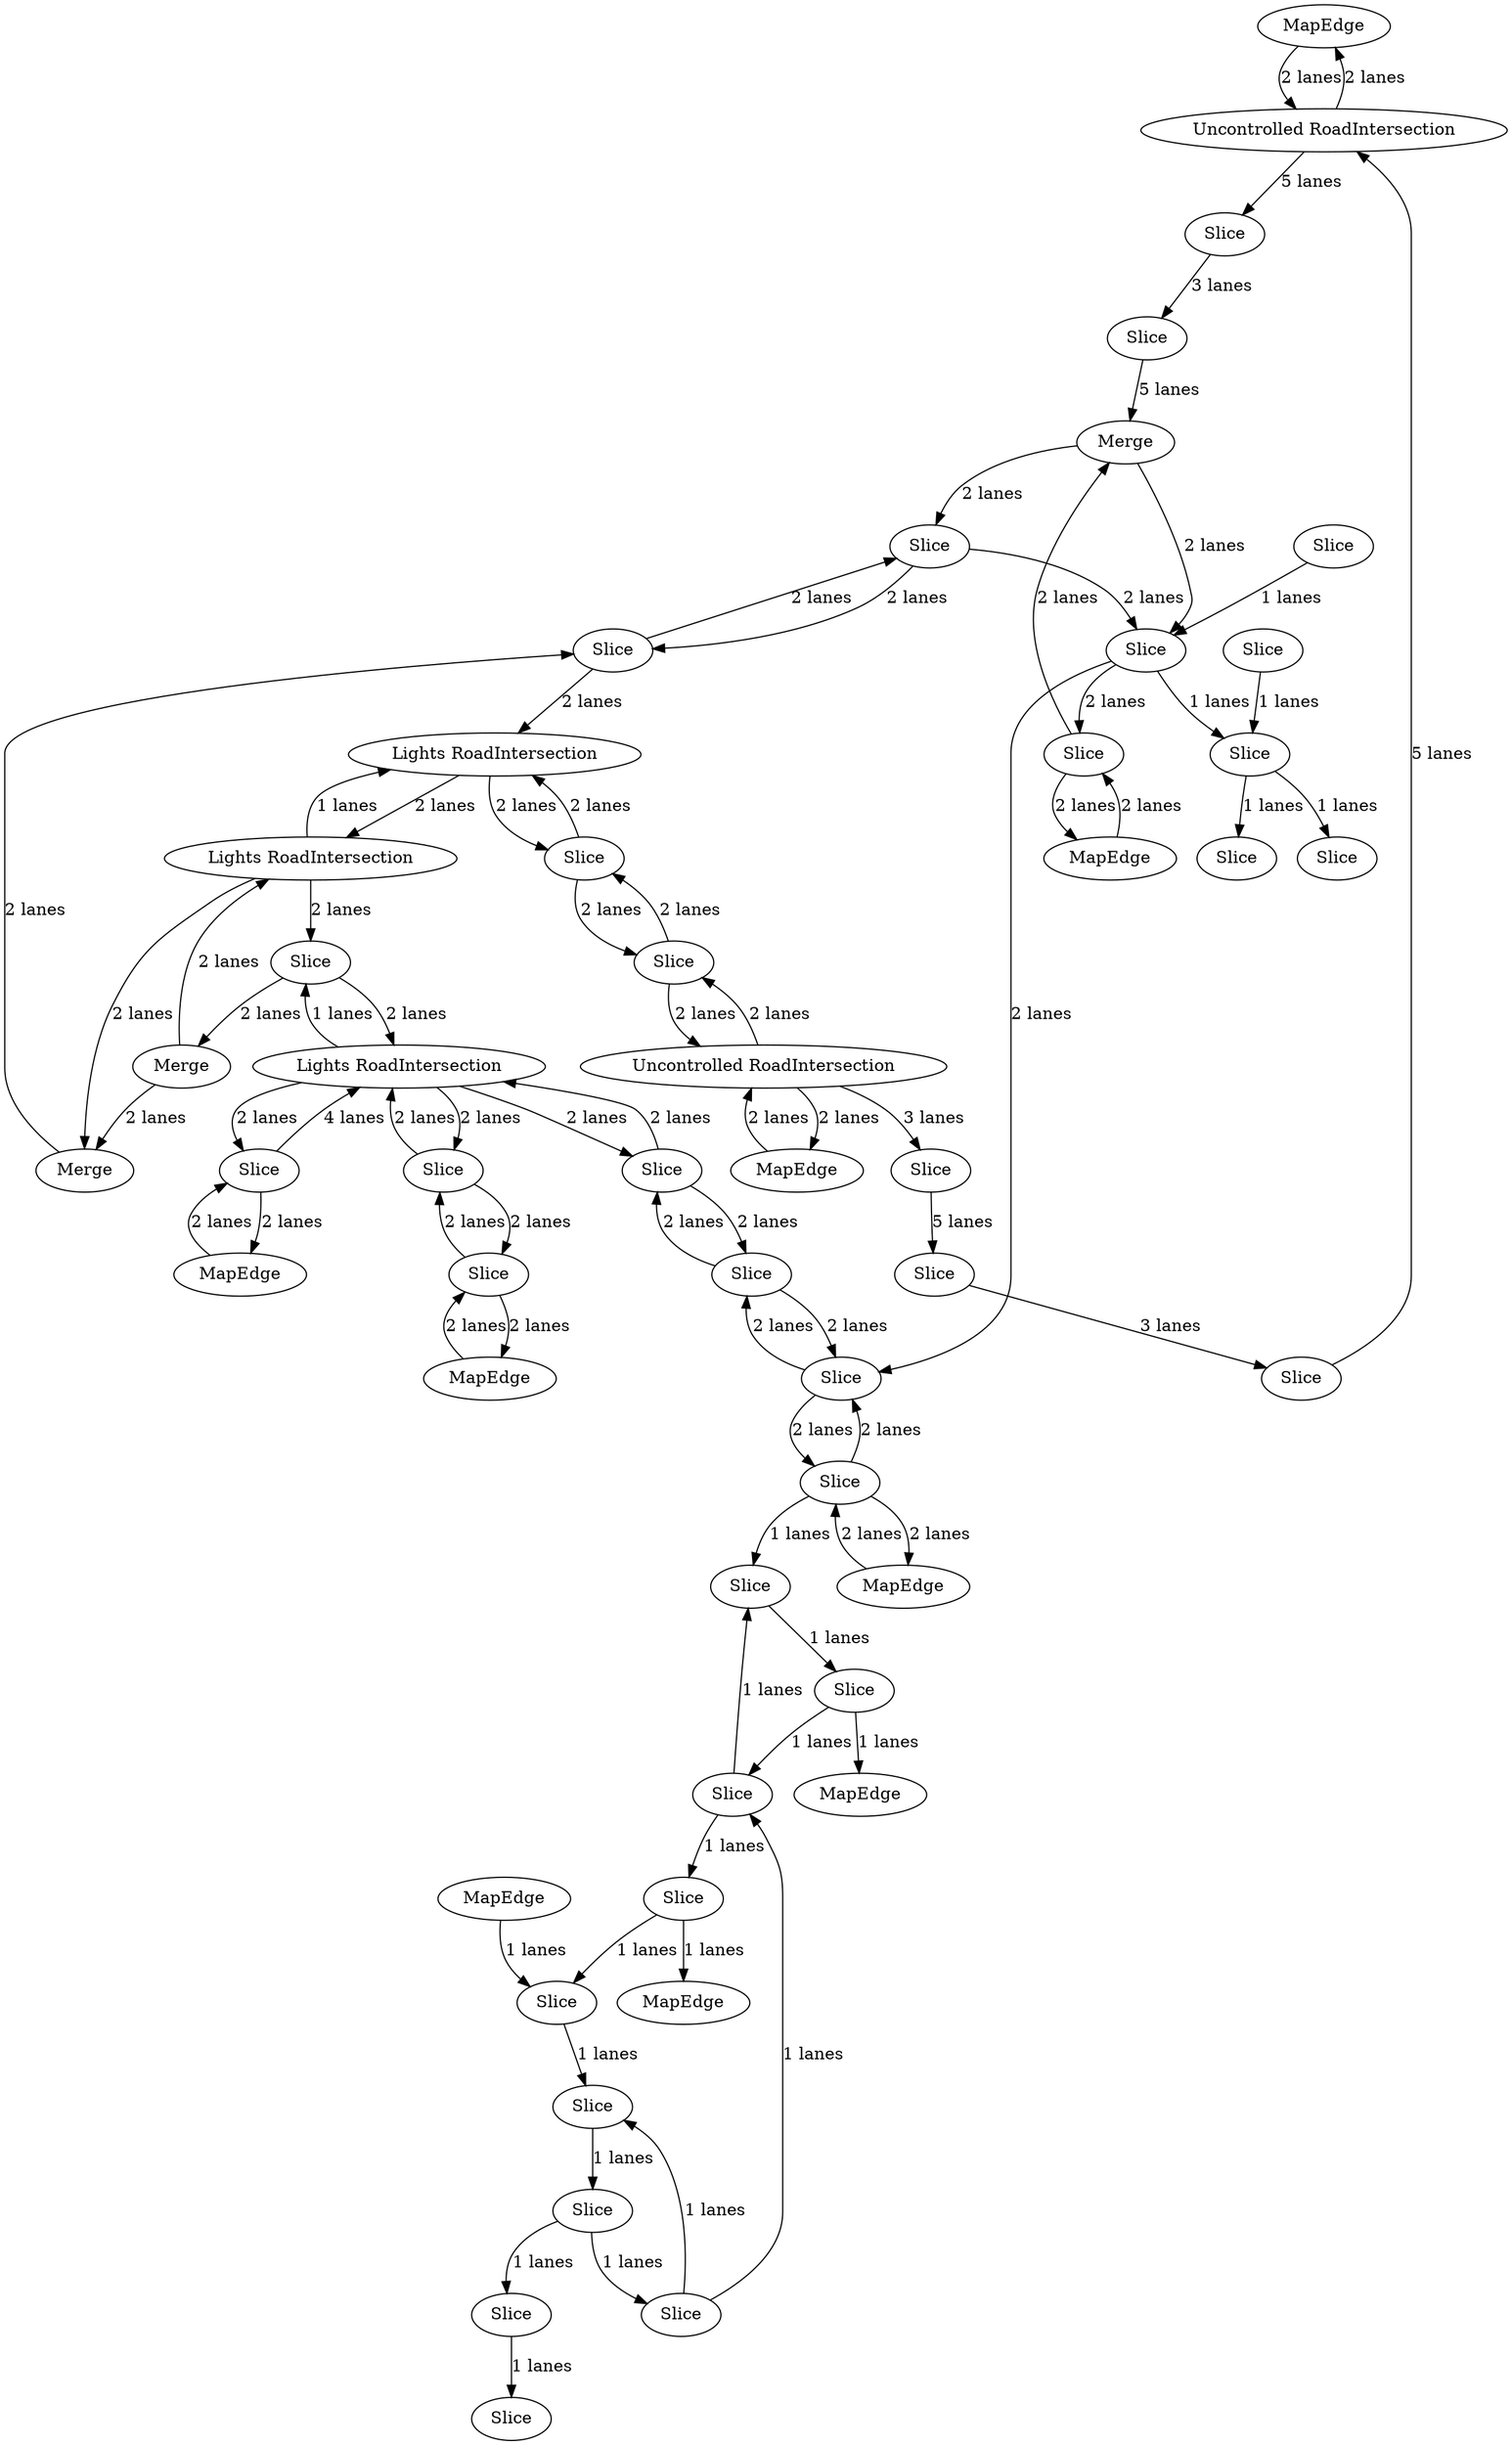 digraph {
    0 [ label = "MapEdge" ]
    1 [ label = "Uncontrolled RoadIntersection" ]
    2 [ label = "Slice" ]
    3 [ label = "MapEdge" ]
    4 [ label = "Slice" ]
    5 [ label = "MapEdge" ]
    6 [ label = "Slice" ]
    7 [ label = "Slice" ]
    8 [ label = "MapEdge" ]
    9 [ label = "Slice" ]
    10 [ label = "Slice" ]
    11 [ label = "Slice" ]
    12 [ label = "Slice" ]
    13 [ label = "Slice" ]
    14 [ label = "MapEdge" ]
    15 [ label = "Slice" ]
    16 [ label = "Slice" ]
    17 [ label = "Slice" ]
    18 [ label = "Lights RoadIntersection" ]
    19 [ label = "Slice" ]
    20 [ label = "Slice" ]
    21 [ label = "Slice" ]
    22 [ label = "Slice" ]
    23 [ label = "Slice" ]
    24 [ label = "Slice" ]
    25 [ label = "Slice" ]
    26 [ label = "Slice" ]
    27 [ label = "Merge" ]
    28 [ label = "Merge" ]
    29 [ label = "Lights RoadIntersection" ]
    30 [ label = "Slice" ]
    31 [ label = "Slice" ]
    32 [ label = "Slice" ]
    33 [ label = "Slice" ]
    34 [ label = "Slice" ]
    35 [ label = "Slice" ]
    36 [ label = "MapEdge" ]
    37 [ label = "MapEdge" ]
    38 [ label = "Merge" ]
    39 [ label = "Slice" ]
    40 [ label = "Uncontrolled RoadIntersection" ]
    41 [ label = "Slice" ]
    42 [ label = "Slice" ]
    43 [ label = "Slice" ]
    44 [ label = "Slice" ]
    45 [ label = "Slice" ]
    46 [ label = "MapEdge" ]
    47 [ label = "Lights RoadIntersection" ]
    48 [ label = "Slice" ]
    49 [ label = "MapEdge" ]
    50 [ label = "Slice" ]
    0 -> 1 [ label = "2 lanes" ]
    1 -> 0 [ label = "2 lanes" ]
    2 -> 31 [ label = "1 lanes" ]
    31 -> 13 [ label = "1 lanes" ]
    13 -> 3 [ label = "1 lanes" ]
    1 -> 4 [ label = "5 lanes" ]
    5 -> 12 [ label = "1 lanes" ]
    12 -> 10 [ label = "1 lanes" ]
    10 -> 7 [ label = "1 lanes" ]
    7 -> 6 [ label = "1 lanes" ]
    7 -> 9 [ label = "1 lanes" ]
    9 -> 30 [ label = "1 lanes" ]
    30 -> 11 [ label = "1 lanes" ]
    11 -> 8 [ label = "1 lanes" ]
    9 -> 10 [ label = "1 lanes" ]
    11 -> 12 [ label = "1 lanes" ]
    13 -> 30 [ label = "1 lanes" ]
    14 -> 15 [ label = "2 lanes" ]
    15 -> 14 [ label = "2 lanes" ]
    16 -> 17 [ label = "2 lanes" ]
    17 -> 16 [ label = "2 lanes" ]
    18 -> 19 [ label = "1 lanes" ]
    19 -> 18 [ label = "2 lanes" ]
    20 -> 18 [ label = "4 lanes" ]
    18 -> 20 [ label = "2 lanes" ]
    21 -> 22 [ label = "2 lanes" ]
    22 -> 21 [ label = "2 lanes" ]
    23 -> 24 [ label = "2 lanes" ]
    24 -> 23 [ label = "2 lanes" ]
    25 -> 38 [ label = "2 lanes" ]
    38 -> 17 [ label = "2 lanes" ]
    15 -> 26 [ label = "2 lanes" ]
    26 -> 15 [ label = "2 lanes" ]
    27 -> 16 [ label = "2 lanes" ]
    28 -> 29 [ label = "2 lanes" ]
    28 -> 27 [ label = "2 lanes" ]
    30 -> 31 [ label = "1 lanes" ]
    32 -> 33 [ label = "1 lanes" ]
    34 -> 32 [ label = "1 lanes" ]
    32 -> 35 [ label = "1 lanes" ]
    36 -> 2 [ label = "2 lanes" ]
    2 -> 36 [ label = "2 lanes" ]
    2 -> 50 [ label = "2 lanes" ]
    50 -> 2 [ label = "2 lanes" ]
    50 -> 21 [ label = "2 lanes" ]
    21 -> 50 [ label = "2 lanes" ]
    23 -> 40 [ label = "2 lanes" ]
    40 -> 23 [ label = "2 lanes" ]
    40 -> 37 [ label = "2 lanes" ]
    37 -> 40 [ label = "2 lanes" ]
    38 -> 39 [ label = "2 lanes" ]
    29 -> 19 [ label = "2 lanes" ]
    29 -> 27 [ label = "2 lanes" ]
    40 -> 41 [ label = "3 lanes" ]
    17 -> 39 [ label = "2 lanes" ]
    39 -> 25 [ label = "2 lanes" ]
    42 -> 43 [ label = "3 lanes" ]
    4 -> 44 [ label = "3 lanes" ]
    43 -> 1 [ label = "5 lanes" ]
    45 -> 39 [ label = "1 lanes" ]
    39 -> 32 [ label = "1 lanes" ]
    25 -> 46 [ label = "2 lanes" ]
    46 -> 25 [ label = "2 lanes" ]
    47 -> 24 [ label = "2 lanes" ]
    24 -> 47 [ label = "2 lanes" ]
    44 -> 38 [ label = "5 lanes" ]
    16 -> 47 [ label = "2 lanes" ]
    6 -> 48 [ label = "1 lanes" ]
    20 -> 49 [ label = "2 lanes" ]
    49 -> 20 [ label = "2 lanes" ]
    22 -> 18 [ label = "2 lanes" ]
    18 -> 22 [ label = "2 lanes" ]
    19 -> 28 [ label = "2 lanes" ]
    29 -> 47 [ label = "1 lanes" ]
    47 -> 29 [ label = "2 lanes" ]
    26 -> 18 [ label = "2 lanes" ]
    18 -> 26 [ label = "2 lanes" ]
    39 -> 50 [ label = "2 lanes" ]
    41 -> 42 [ label = "5 lanes" ]
}
